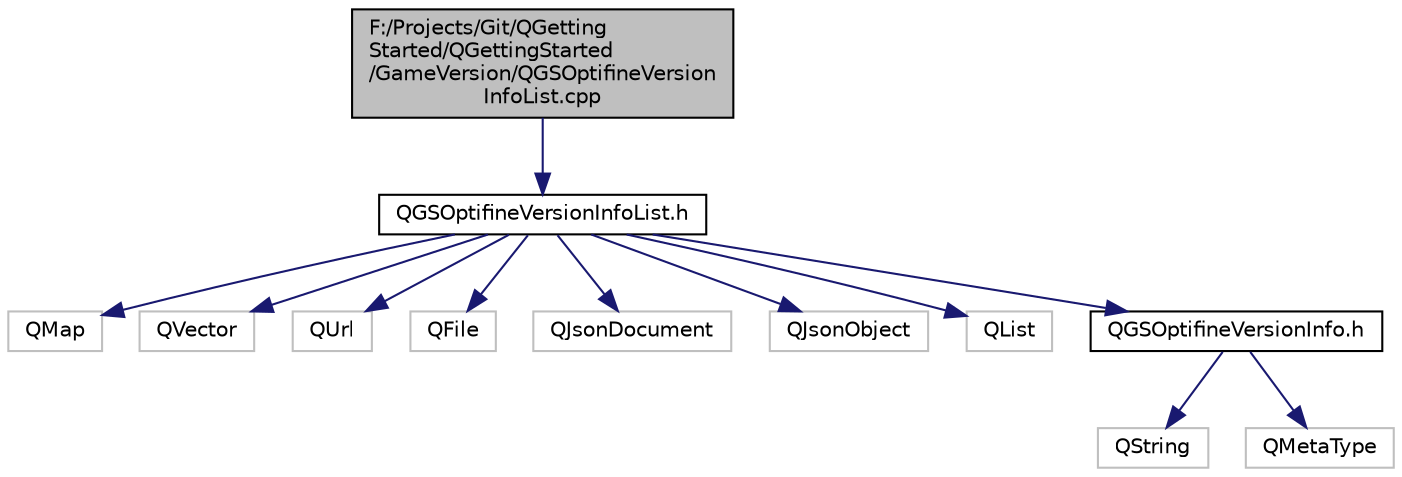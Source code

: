 digraph "F:/Projects/Git/QGettingStarted/QGettingStarted/GameVersion/QGSOptifineVersionInfoList.cpp"
{
  edge [fontname="Helvetica",fontsize="10",labelfontname="Helvetica",labelfontsize="10"];
  node [fontname="Helvetica",fontsize="10",shape=record];
  Node0 [label="F:/Projects/Git/QGetting\lStarted/QGettingStarted\l/GameVersion/QGSOptifineVersion\lInfoList.cpp",height=0.2,width=0.4,color="black", fillcolor="grey75", style="filled", fontcolor="black"];
  Node0 -> Node1 [color="midnightblue",fontsize="10",style="solid"];
  Node1 [label="QGSOptifineVersionInfoList.h",height=0.2,width=0.4,color="black", fillcolor="white", style="filled",URL="$_q_g_s_optifine_version_info_list_8h.html"];
  Node1 -> Node2 [color="midnightblue",fontsize="10",style="solid"];
  Node2 [label="QMap",height=0.2,width=0.4,color="grey75", fillcolor="white", style="filled"];
  Node1 -> Node3 [color="midnightblue",fontsize="10",style="solid"];
  Node3 [label="QVector",height=0.2,width=0.4,color="grey75", fillcolor="white", style="filled"];
  Node1 -> Node4 [color="midnightblue",fontsize="10",style="solid"];
  Node4 [label="QUrl",height=0.2,width=0.4,color="grey75", fillcolor="white", style="filled"];
  Node1 -> Node5 [color="midnightblue",fontsize="10",style="solid"];
  Node5 [label="QFile",height=0.2,width=0.4,color="grey75", fillcolor="white", style="filled"];
  Node1 -> Node6 [color="midnightblue",fontsize="10",style="solid"];
  Node6 [label="QJsonDocument",height=0.2,width=0.4,color="grey75", fillcolor="white", style="filled"];
  Node1 -> Node7 [color="midnightblue",fontsize="10",style="solid"];
  Node7 [label="QJsonObject",height=0.2,width=0.4,color="grey75", fillcolor="white", style="filled"];
  Node1 -> Node8 [color="midnightblue",fontsize="10",style="solid"];
  Node8 [label="QList",height=0.2,width=0.4,color="grey75", fillcolor="white", style="filled"];
  Node1 -> Node9 [color="midnightblue",fontsize="10",style="solid"];
  Node9 [label="QGSOptifineVersionInfo.h",height=0.2,width=0.4,color="black", fillcolor="white", style="filled",URL="$_q_g_s_optifine_version_info_8h.html"];
  Node9 -> Node10 [color="midnightblue",fontsize="10",style="solid"];
  Node10 [label="QString",height=0.2,width=0.4,color="grey75", fillcolor="white", style="filled"];
  Node9 -> Node11 [color="midnightblue",fontsize="10",style="solid"];
  Node11 [label="QMetaType",height=0.2,width=0.4,color="grey75", fillcolor="white", style="filled"];
}
